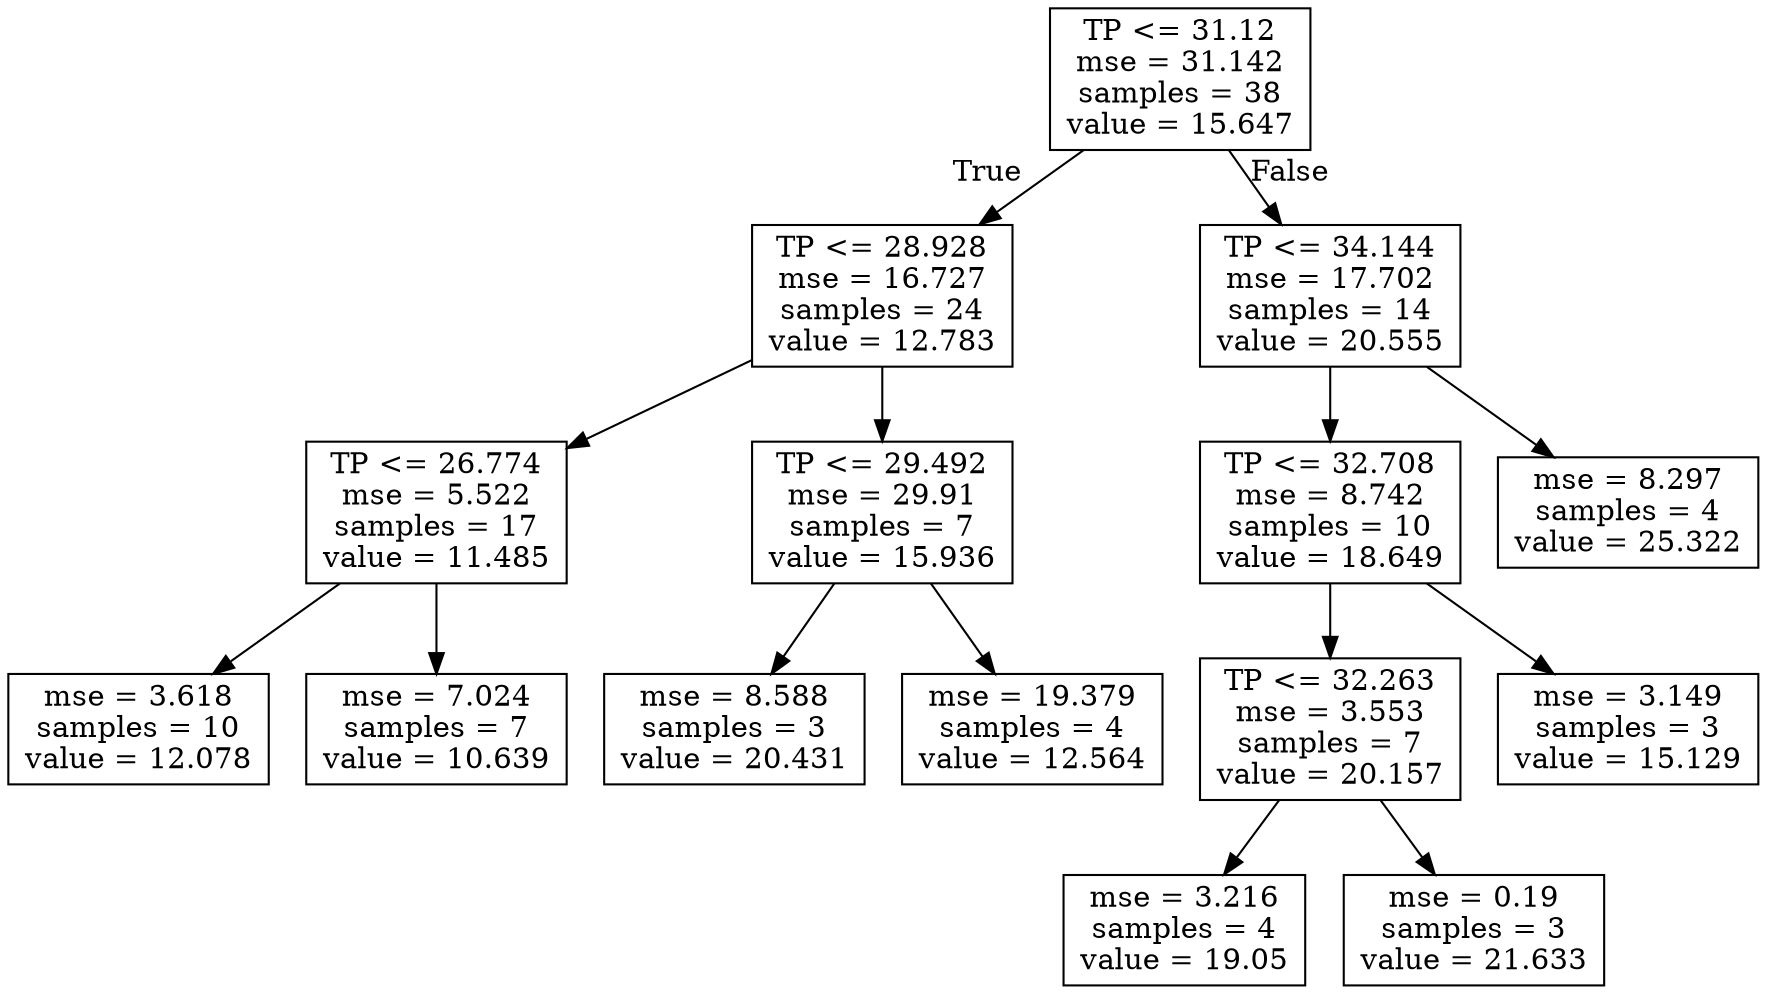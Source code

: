 digraph Tree {
node [shape=box] ;
0 [label="TP <= 31.12\nmse = 31.142\nsamples = 38\nvalue = 15.647"] ;
1 [label="TP <= 28.928\nmse = 16.727\nsamples = 24\nvalue = 12.783"] ;
0 -> 1 [labeldistance=2.5, labelangle=45, headlabel="True"] ;
5 [label="TP <= 26.774\nmse = 5.522\nsamples = 17\nvalue = 11.485"] ;
1 -> 5 ;
13 [label="mse = 3.618\nsamples = 10\nvalue = 12.078"] ;
5 -> 13 ;
14 [label="mse = 7.024\nsamples = 7\nvalue = 10.639"] ;
5 -> 14 ;
6 [label="TP <= 29.492\nmse = 29.91\nsamples = 7\nvalue = 15.936"] ;
1 -> 6 ;
7 [label="mse = 8.588\nsamples = 3\nvalue = 20.431"] ;
6 -> 7 ;
8 [label="mse = 19.379\nsamples = 4\nvalue = 12.564"] ;
6 -> 8 ;
2 [label="TP <= 34.144\nmse = 17.702\nsamples = 14\nvalue = 20.555"] ;
0 -> 2 [labeldistance=2.5, labelangle=-45, headlabel="False"] ;
3 [label="TP <= 32.708\nmse = 8.742\nsamples = 10\nvalue = 18.649"] ;
2 -> 3 ;
9 [label="TP <= 32.263\nmse = 3.553\nsamples = 7\nvalue = 20.157"] ;
3 -> 9 ;
11 [label="mse = 3.216\nsamples = 4\nvalue = 19.05"] ;
9 -> 11 ;
12 [label="mse = 0.19\nsamples = 3\nvalue = 21.633"] ;
9 -> 12 ;
10 [label="mse = 3.149\nsamples = 3\nvalue = 15.129"] ;
3 -> 10 ;
4 [label="mse = 8.297\nsamples = 4\nvalue = 25.322"] ;
2 -> 4 ;
}